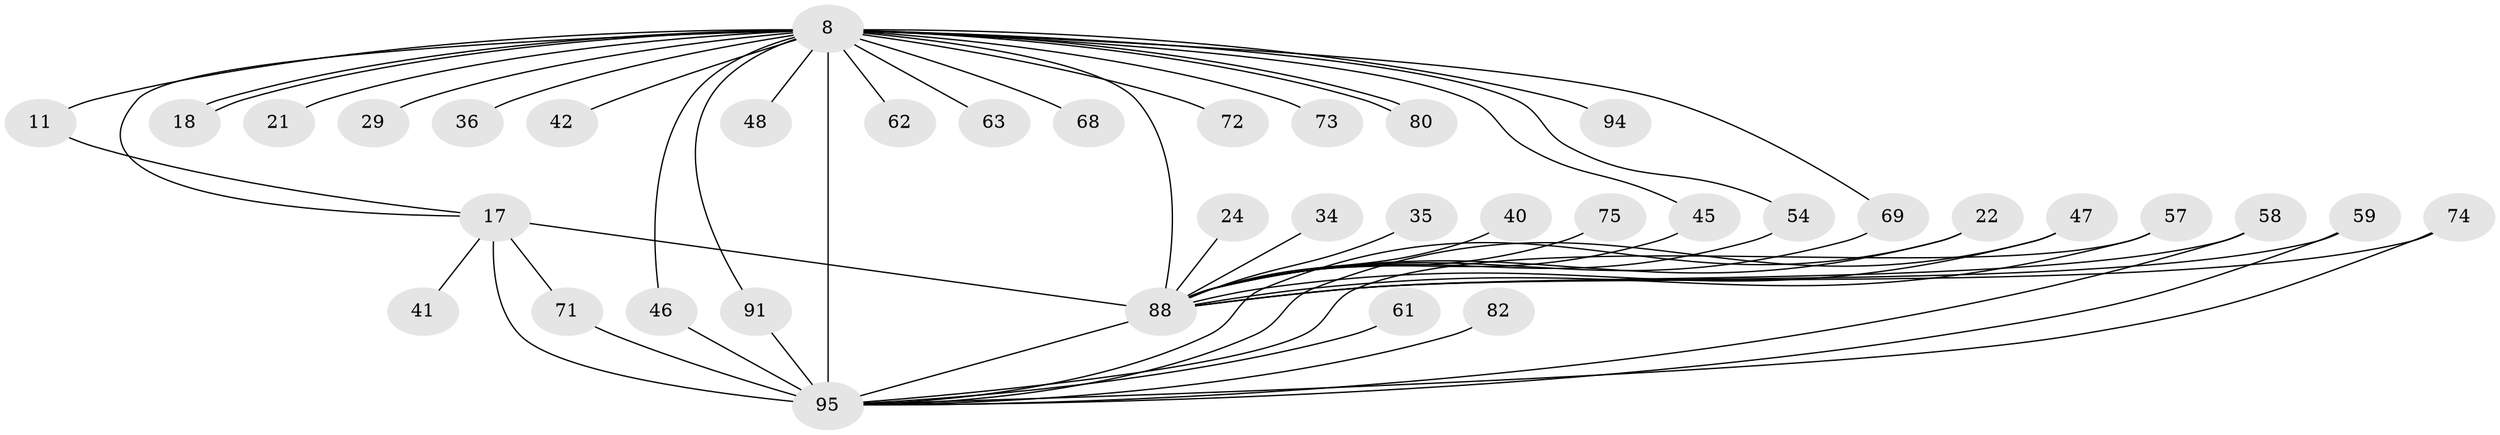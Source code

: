 // original degree distribution, {28: 0.010526315789473684, 18: 0.010526315789473684, 29: 0.010526315789473684, 14: 0.010526315789473684, 16: 0.010526315789473684, 25: 0.010526315789473684, 15: 0.010526315789473684, 23: 0.010526315789473684, 20: 0.010526315789473684, 21: 0.010526315789473684, 2: 0.631578947368421, 3: 0.1368421052631579, 5: 0.05263157894736842, 4: 0.05263157894736842, 9: 0.010526315789473684, 8: 0.010526315789473684}
// Generated by graph-tools (version 1.1) at 2025/49/03/04/25 21:49:54]
// undirected, 38 vertices, 55 edges
graph export_dot {
graph [start="1"]
  node [color=gray90,style=filled];
  8 [super="+6+3"];
  11;
  17 [super="+12+7"];
  18;
  21;
  22;
  24;
  29;
  34;
  35;
  36;
  40;
  41;
  42;
  45;
  46;
  47;
  48;
  54 [super="+39"];
  57;
  58 [super="+26"];
  59;
  61;
  62;
  63;
  68 [super="+27"];
  69;
  71;
  72;
  73 [super="+65"];
  74;
  75;
  80;
  82;
  88 [super="+37+87"];
  91 [super="+49+79"];
  94;
  95 [super="+76+90+93+43+89"];
  8 -- 11;
  8 -- 18;
  8 -- 18;
  8 -- 62 [weight=2];
  8 -- 63 [weight=2];
  8 -- 69;
  8 -- 72 [weight=2];
  8 -- 80;
  8 -- 80;
  8 -- 88 [weight=21];
  8 -- 95 [weight=28];
  8 -- 68 [weight=3];
  8 -- 73 [weight=3];
  8 -- 21 [weight=2];
  8 -- 91 [weight=2];
  8 -- 94 [weight=2];
  8 -- 42 [weight=2];
  8 -- 46;
  8 -- 48 [weight=2];
  8 -- 54 [weight=2];
  8 -- 29 [weight=2];
  8 -- 36;
  8 -- 45;
  8 -- 17 [weight=8];
  11 -- 17;
  17 -- 71;
  17 -- 41 [weight=2];
  17 -- 95 [weight=7];
  17 -- 88 [weight=9];
  22 -- 95;
  22 -- 88;
  24 -- 88 [weight=2];
  34 -- 88 [weight=2];
  35 -- 88 [weight=2];
  40 -- 88 [weight=2];
  45 -- 88;
  46 -- 95;
  47 -- 95;
  47 -- 88;
  54 -- 88 [weight=2];
  57 -- 95;
  57 -- 88;
  58 -- 95;
  58 -- 88;
  59 -- 95;
  59 -- 88;
  61 -- 95 [weight=2];
  69 -- 88;
  71 -- 95;
  74 -- 95;
  74 -- 88;
  75 -- 88 [weight=3];
  82 -- 95 [weight=2];
  88 -- 95 [weight=4];
  91 -- 95 [weight=2];
}
